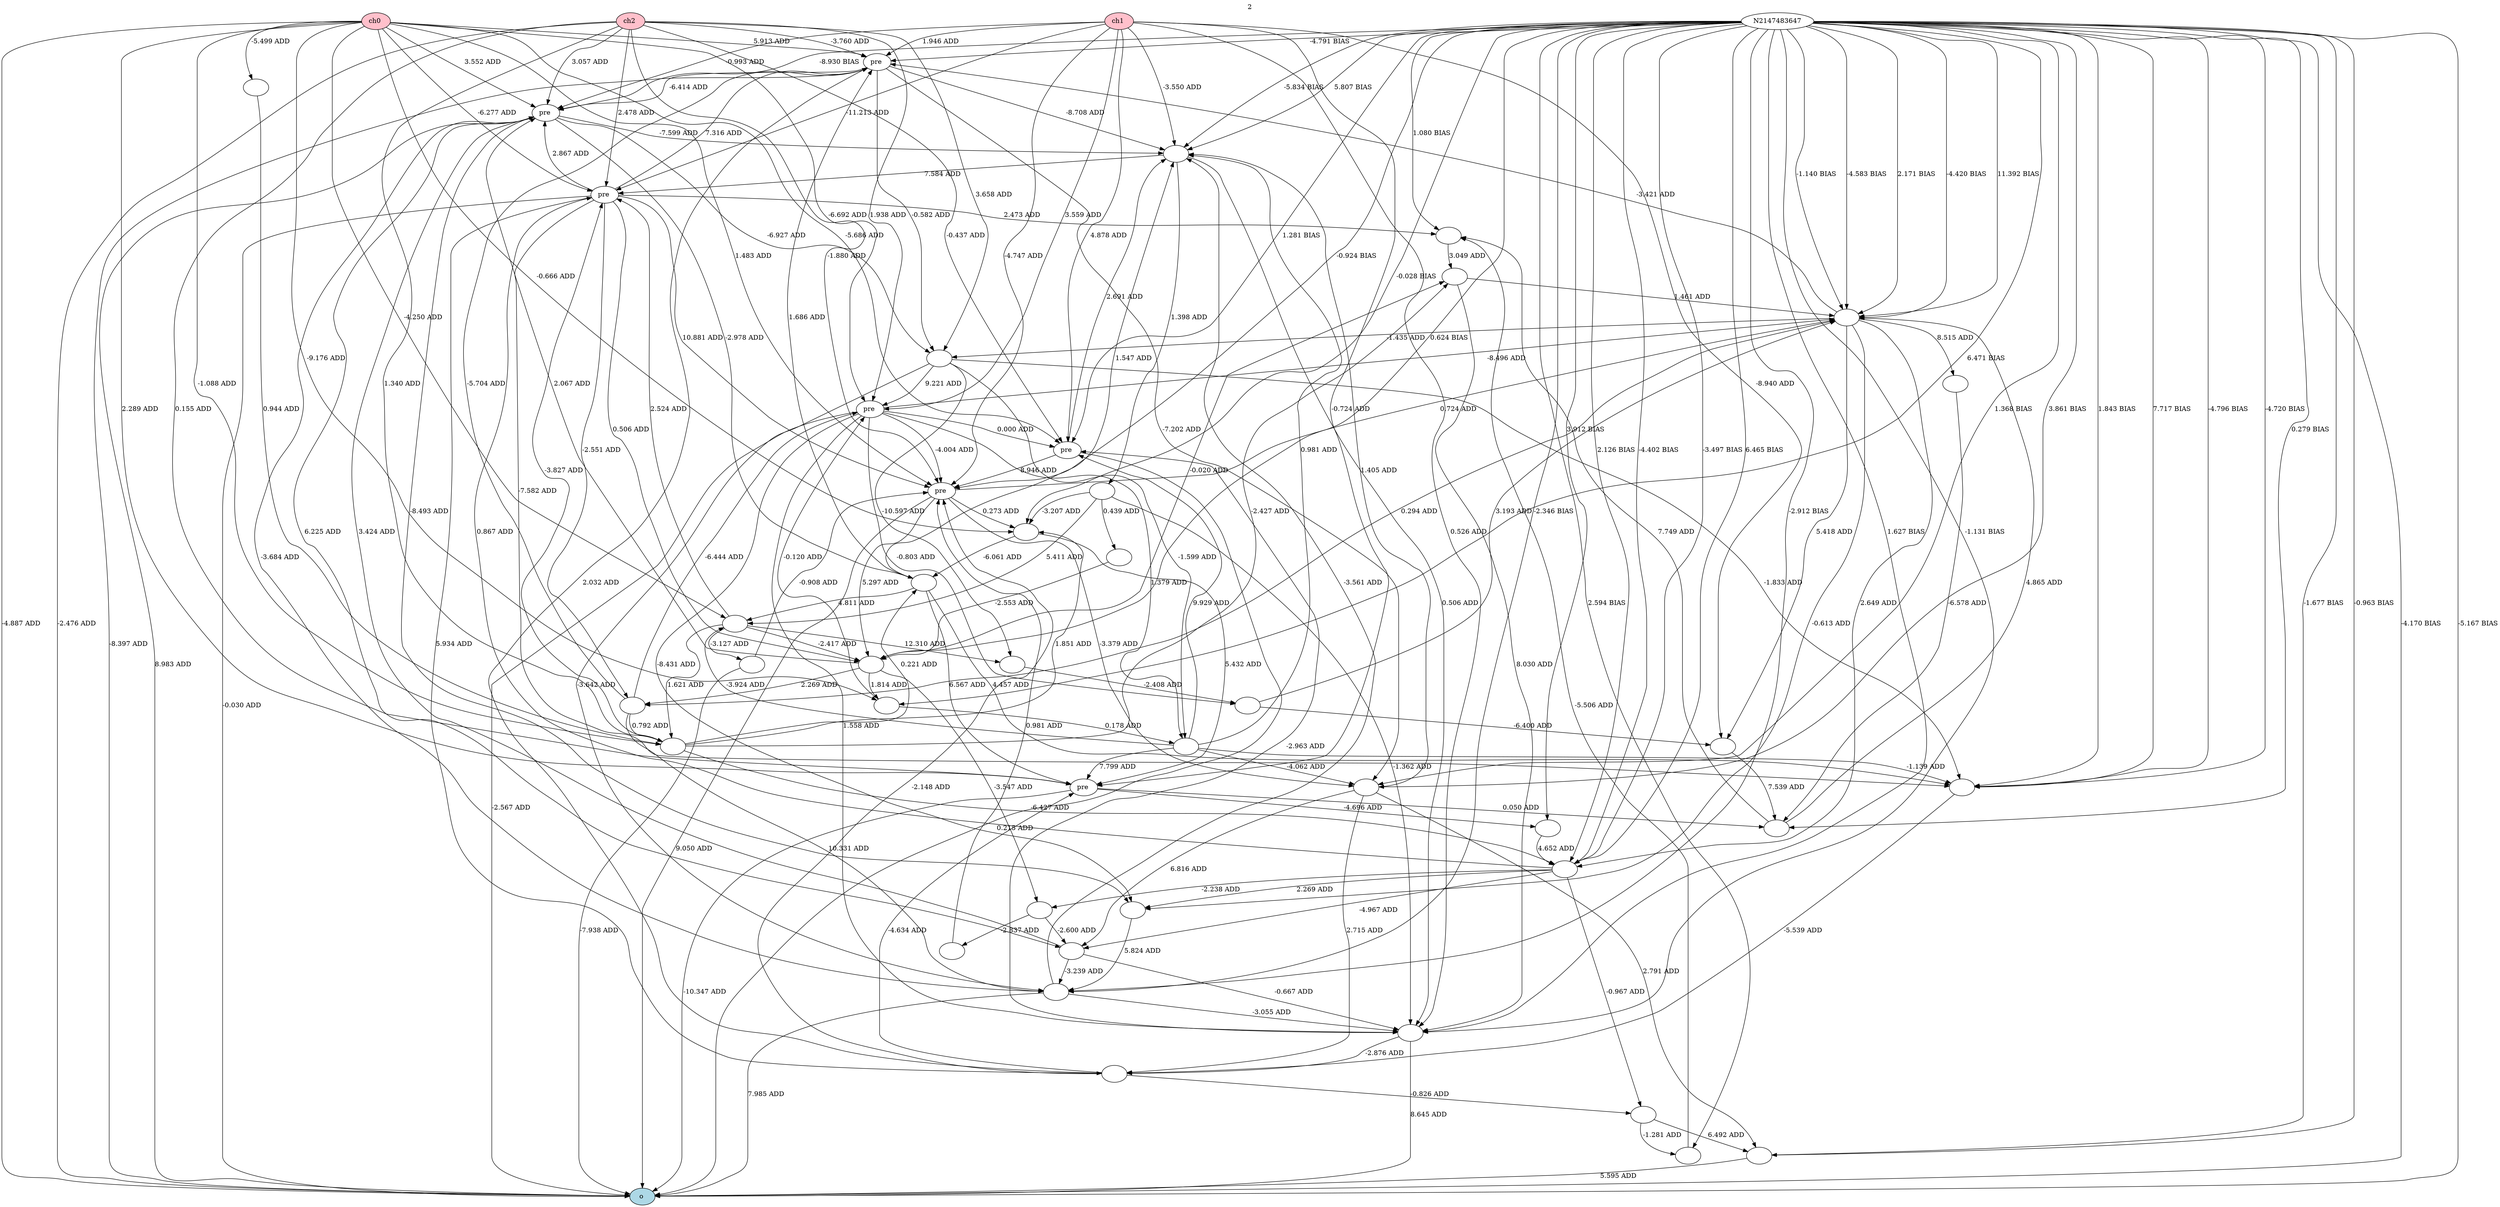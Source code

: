 digraph g {
graph [overlap="false"];
N8 -> N2 [label="5.913 ADD"];
N8 -> N3 [label="-5.686 ADD"];
N8 -> N4 [label="-6.277 ADD"];
N8 -> N6 [label="1.483 ADD"];
N8 -> N1 [label="3.552 ADD"];
N8 -> N5 [label="-6.692 ADD"];
N8 -> N7 [label="2.289 ADD"];
N9 -> N2 [label="-3.760 ADD"];
N9 -> N3 [label="-0.437 ADD"];
N9 -> N4 [label="2.478 ADD"];
N9 -> N6 [label="-1.880 ADD"];
N9 -> N1 [label="3.057 ADD"];
N9 -> N5 [label="1.938 ADD"];
N9 -> N7 [label="0.155 ADD"];
N10 -> N2 [label="1.946 ADD"];
N10 -> N3 [label="4.878 ADD"];
N10 -> N4 [label="-11.213 ADD"];
N10 -> N6 [label="-4.747 ADD"];
N10 -> N1 [label="-0.993 ADD"];
N10 -> N5 [label="3.559 ADD"];
N10 -> N7 [label="-0.724 ADD"];
N2 -> N11 [label="-8.397 ADD"];
N3 -> N11 [label="0.215 ADD"];
N4 -> N11 [label="-0.030 ADD"];
N6 -> N11 [label="9.050 ADD"];
N1 -> N11 [label="8.983 ADD"];
N5 -> N11 [label="-2.567 ADD"];
N7 -> N11 [label="-10.347 ADD"];
N4 -> N1 [label="2.867 ADD"];
N4 -> N2 [label="7.316 ADD"];
N3 -> N6 [label="8.946 ADD"];
N2147483647 -> N3 [label="1.281 BIAS"];
N10 -> N1513 [label="-3.550 ADD"];
N1513 -> N4 [label="7.584 ADD"];
N5 -> N6 [label="-4.004 ADD"];
N2147483647 -> N1513 [label="-5.834 BIAS"];
N3 -> N1513 [label="2.691 ADD"];
N5 -> N2768 [label="1.379 ADD"];
N2768 -> N7 [label="7.799 ADD"];
N9 -> N4082 [label="3.658 ADD"];
N4082 -> N5 [label="9.221 ADD"];
N2147483647 -> N1 [label="-8.930 BIAS"];
N1 -> N5355 [label="6.225 ADD"];
N5355 -> N1 [label="3.424 ADD"];
N4 -> N5356 [label="-2.551 ADD"];
N5356 -> N5 [label="-6.444 ADD"];
N5 -> N7670 [label="-8.496 ADD"];
N7670 -> N4082 [label="-1.435 ADD"];
N10 -> N8913 [label="0.526 ADD"];
N8913 -> N3 [label="-2.963 ADD"];
N2 -> N1 [label="-6.414 ADD"];
N2147483647 -> N1513 [label="5.807 BIAS"];
N8913 -> N11 [label="8.645 ADD"];
N4 -> N12237 [label="5.934 ADD"];
N12237 -> N6 [label="-2.148 ADD"];
N2147483647 -> N7670 [label="-1.140 BIAS"];
N8 -> N14126 [label="-1.088 ADD"];
N14126 -> N4 [label="-3.827 ADD"];
N4082 -> N2768 [label="-1.599 ADD"];
N5355 -> N17233 [label="-3.239 ADD"];
N17233 -> N1513 [label="-3.561 ADD"];
N1513 -> N8913 [label="0.506 ADD"];
N1 -> N4082 [label="-6.927 ADD"];
N5356 -> N17233 [label="10.331 ADD"];
N8 -> N11 [label="-4.887 ADD"];
N17233 -> N8913 [label="-3.055 ADD"];
N12237 -> N2 [label="2.032 ADD"];
N2147483647 -> N7670 [label="-4.583 BIAS"];
N2768 -> N1513 [label="0.981 ADD"];
N12237 -> N7 [label="-4.634 ADD"];
N5 -> N8913 [label="1.558 ADD"];
N8913 -> N12237 [label="-2.876 ADD"];
N6 -> N26511 [label="-3.379 ADD"];
N26511 -> N12237 [label="2.715 ADD"];
N8 -> N27473 [label="-4.250 ADD"];
N27473 -> N4 [label="2.524 ADD"];
N2768 -> N26511 [label="-4.062 ADD"];
N6 -> N28148 [label="5.297 ADD"];
N28148 -> N1 [label="2.067 ADD"];
N6 -> N7670 [label="0.724 ADD"];
N2147483647 -> N7670 [label="2.171 BIAS"];
N2147483647 -> N26511 [label="1.368 BIAS"];
N2147483647 -> N2 [label="-4.791 BIAS"];
N2147483647 -> N11 [label="-5.167 BIAS"];
N9 -> N14126 [label="1.340 ADD"];
N4 -> N6 [label="10.881 ADD"];
N2768 -> N27473 [label="-3.924 ADD"];
N2 -> N1513 [label="-8.708 ADD"];
N2147483647 -> N28148 [label="0.624 BIAS"];
N5356 -> N2 [label="-5.704 ADD"];
N4082 -> N42927 [label="-1.833 ADD"];
N42927 -> N12237 [label="-5.539 ADD"];
N14126 -> N46108 [label="1.851 ADD"];
N46108 -> N7 [label="5.432 ADD"];
N1 -> N1513 [label="-7.599 ADD"];
N5 -> N3 [label="0.000 ADD"];
N14126 -> N52850 [label="-6.427 ADD"];
N52850 -> N5355 [label="-4.967 ADD"];
N4082 -> N17233 [label="-3.642 ADD"];
N2147483647 -> N7670 [label="-4.420 BIAS"];
N14126 -> N59124 [label="0.221 ADD"];
N59124 -> N1513 [label="1.547 ADD"];
N2768 -> N42927 [label="-1.139 ADD"];
N59124 -> N7 [label="6.567 ADD"];
N9 -> N11 [label="-2.476 ADD"];
N27473 -> N28148 [label="-2.417 ADD"];
N7670 -> N62340 [label="-0.613 ADD"];
N62340 -> N17233 [label="5.824 ADD"];
N2147483647 -> N42927 [label="1.843 BIAS"];
N2147483647 -> N17233 [label="-2.912 BIAS"];
N8 -> N46108 [label="-0.666 ADD"];
N14126 -> N68039 [label="-2.427 ADD"];
N68039 -> N8913 [label="8.030 ADD"];
N27473 -> N68040 [label="-3.127 ADD"];
N68040 -> N11 [label="-7.938 ADD"];
N6 -> N46108 [label="0.273 ADD"];
N59124 -> N42927 [label="4.457 ADD"];
N2147483647 -> N8913 [label="1.627 BIAS"];
N2147483647 -> N8913 [label="-1.131 BIAS"];
N2147483647 -> N52850 [label="-4.402 BIAS"];
N2147483647 -> N7670 [label="11.392 BIAS"];
N1 -> N62340 [label="-8.493 ADD"];
N2 -> N26511 [label="-7.202 ADD"];
N7670 -> N5356 [label="0.294 ADD"];
N2 -> N4082 [label="-0.582 ADD"];
N7670 -> N2 [label="-3.421 ADD"];
N26511 -> N1513 [label="1.405 ADD"];
N1 -> N17233 [label="-3.684 ADD"];
N59124 -> N2 [label="1.686 ADD"];
N28148 -> N68039 [label="-0.020 ADD"];
N4 -> N28148 [label="0.506 ADD"];
N4 -> N42927 [label="-7.582 ADD"];
N68040 -> N6 [label="-0.908 ADD"];
N2147483647 -> N42927 [label="7.717 BIAS"];
N17233 -> N11 [label="7.985 ADD"];
N26511 -> N107021 [label="2.791 ADD"];
N107021 -> N11 [label="5.595 ADD"];
N7 -> N107022 [label="0.050 ADD"];
N107022 -> N7670 [label="4.865 ADD"];
N1513 -> N108095 [label="1.398 ADD"];
N108095 -> N27473 [label="5.411 ADD"];
N2147483647 -> N52850 [label="-3.497 BIAS"];
N52850 -> N4 [label="0.867 ADD"];
N108095 -> N8913 [label="-1.362 ADD"];
N52850 -> N62340 [label="2.269 ADD"];
N52850 -> N116014 [label="-2.238 ADD"];
N116014 -> N5355 [label="-2.600 ADD"];
N7670 -> N116893 [label="8.515 ADD"];
N116893 -> N107022 [label="-6.578 ADD"];
N5355 -> N8913 [label="-0.667 ADD"];
N2147483647 -> N6 [label="-0.924 BIAS"];
N5 -> N133905 [label="-0.803 ADD"];
N133905 -> N7670 [label="3.193 ADD"];
N28148 -> N135920 [label="1.814 ADD"];
N135920 -> N2768 [label="0.178 ADD"];
N28148 -> N5356 [label="2.269 ADD"];
N7670 -> N136731 [label="5.418 ADD"];
N136731 -> N107022 [label="7.539 ADD"];
N1 -> N59124 [label="-2.978 ADD"];
N26511 -> N5355 [label="6.816 ADD"];
N135920 -> N5 [label="-0.120 ADD"];
N2147483647 -> N107021 [label="-1.677 BIAS"];
N5356 -> N14126 [label="0.792 ADD"];
N46108 -> N59124 [label="-6.061 ADD"];
N2147483647 -> N107022 [label="0.279 BIAS"];
N59124 -> N27473 [label="4.811 ADD"];
N2147483647 -> N11 [label="-4.170 BIAS"];
N68039 -> N7670 [label="1.461 ADD"];
N12237 -> N155427 [label="-0.826 ADD"];
N155427 -> N107021 [label="6.492 ADD"];
N52850 -> N155427 [label="-0.967 ADD"];
N27473 -> N14126 [label="1.621 ADD"];
N4 -> N156012 [label="2.473 ADD"];
N156012 -> N68039 [label="3.049 ADD"];
N2147483647 -> N107021 [label="-0.963 BIAS"];
N2147483647 -> N42927 [label="-4.796 BIAS"];
N2147483647 -> N135920 [label="6.471 BIAS"];
N10 -> N136731 [label="-8.940 ADD"];
N2147483647 -> N42927 [label="-4.720 BIAS"];
N107022 -> N156012 [label="7.749 ADD"];
N2147483647 -> N52850 [label="6.465 BIAS"];
N155427 -> N177477 [label="-1.281 ADD"];
N177477 -> N156012 [label="-5.506 ADD"];
N2147483647 -> N46108 [label="-0.028 BIAS"];
N2147483647 -> N26511 [label="3.861 BIAS"];
N7 -> N184905 [label="-4.696 ADD"];
N184905 -> N52850 [label="4.652 ADD"];
N108095 -> N184908 [label="0.439 ADD"];
N184908 -> N28148 [label="-2.553 ADD"];
N2147483647 -> N52850 [label="2.126 BIAS"];
N108095 -> N46108 [label="-3.207 ADD"];
N2147483647 -> N17233 [label="-2.346 BIAS"];
N5 -> N62340 [label="-8.431 ADD"];
N2147483647 -> N177477 [label="2.594 BIAS"];
N2147483647 -> N184905 [label="3.912 BIAS"];
N27473 -> N203673 [label="12.310 ADD"];
N203673 -> N133905 [label="-2.408 ADD"];
N133905 -> N136731 [label="-6.400 ADD"];
N8 -> N135920 [label="-9.176 ADD"];
N4082 -> N203673 [label="-10.597 ADD"];
N2768 -> N3 [label="9.929 ADD"];
N8 -> N225284 [label="-5.499 ADD"];
N225284 -> N14126 [label="0.944 ADD"];
N2147483647 -> N156012 [label="1.080 BIAS"];
N28148 -> N116014 [label="-3.547 ADD"];
N116014 -> N244788 [label="-2.837 ADD"];
N244788 -> N6 [label="0.981 ADD"];
N7670 -> N52850 [label="2.649 ADD"];
N1 [label="pre ",fillcolor="white",style="filled"];
N2 [label="pre ",fillcolor="white",style="filled"];
N3 [label="pre ",fillcolor="white",style="filled"];
N4 [label="pre ",fillcolor="white",style="filled"];
N5 [label="pre ",fillcolor="white",style="filled"];
N6 [label="pre ",fillcolor="white",style="filled"];
N7 [label="pre ",fillcolor="white",style="filled"];
N8 [label="ch0 ",fillcolor="pink",style="filled"];
N9 [label="ch2 ",fillcolor="pink",style="filled"];
N10 [label="ch1 ",fillcolor="pink",style="filled"];
N11 [label="o ",fillcolor="lightblue",style="filled"];
N1513 [label=" ",fillcolor="white",style="filled"];
N2768 [label=" ",fillcolor="white",style="filled"];
N4082 [label=" ",fillcolor="white",style="filled"];
N5355 [label=" ",fillcolor="white",style="filled"];
N5356 [label=" ",fillcolor="white",style="filled"];
N7670 [label=" ",fillcolor="white",style="filled"];
N8913 [label=" ",fillcolor="white",style="filled"];
N12237 [label=" ",fillcolor="white",style="filled"];
N14126 [label=" ",fillcolor="white",style="filled"];
N17233 [label=" ",fillcolor="white",style="filled"];
N26511 [label=" ",fillcolor="white",style="filled"];
N27473 [label=" ",fillcolor="white",style="filled"];
N28148 [label=" ",fillcolor="white",style="filled"];
N42927 [label=" ",fillcolor="white",style="filled"];
N46108 [label=" ",fillcolor="white",style="filled"];
N52850 [label=" ",fillcolor="white",style="filled"];
N59124 [label=" ",fillcolor="white",style="filled"];
N62340 [label=" ",fillcolor="white",style="filled"];
N68039 [label=" ",fillcolor="white",style="filled"];
N68040 [label=" ",fillcolor="white",style="filled"];
N107021 [label=" ",fillcolor="white",style="filled"];
N107022 [label=" ",fillcolor="white",style="filled"];
N108095 [label=" ",fillcolor="white",style="filled"];
N116014 [label=" ",fillcolor="white",style="filled"];
N116893 [label=" ",fillcolor="white",style="filled"];
N133905 [label=" ",fillcolor="white",style="filled"];
N135920 [label=" ",fillcolor="white",style="filled"];
N136731 [label=" ",fillcolor="white",style="filled"];
N155427 [label=" ",fillcolor="white",style="filled"];
N156012 [label=" ",fillcolor="white",style="filled"];
N177477 [label=" ",fillcolor="white",style="filled"];
N184905 [label=" ",fillcolor="white",style="filled"];
N184908 [label=" ",fillcolor="white",style="filled"];
N203673 [label=" ",fillcolor="white",style="filled"];
N225284 [label=" ",fillcolor="white",style="filled"];
N244788 [label=" ",fillcolor="white",style="filled"];
{rank=min; N8; N9; N10; }
{rank=max; N11; }
labelloc="t"
label="2"
}

